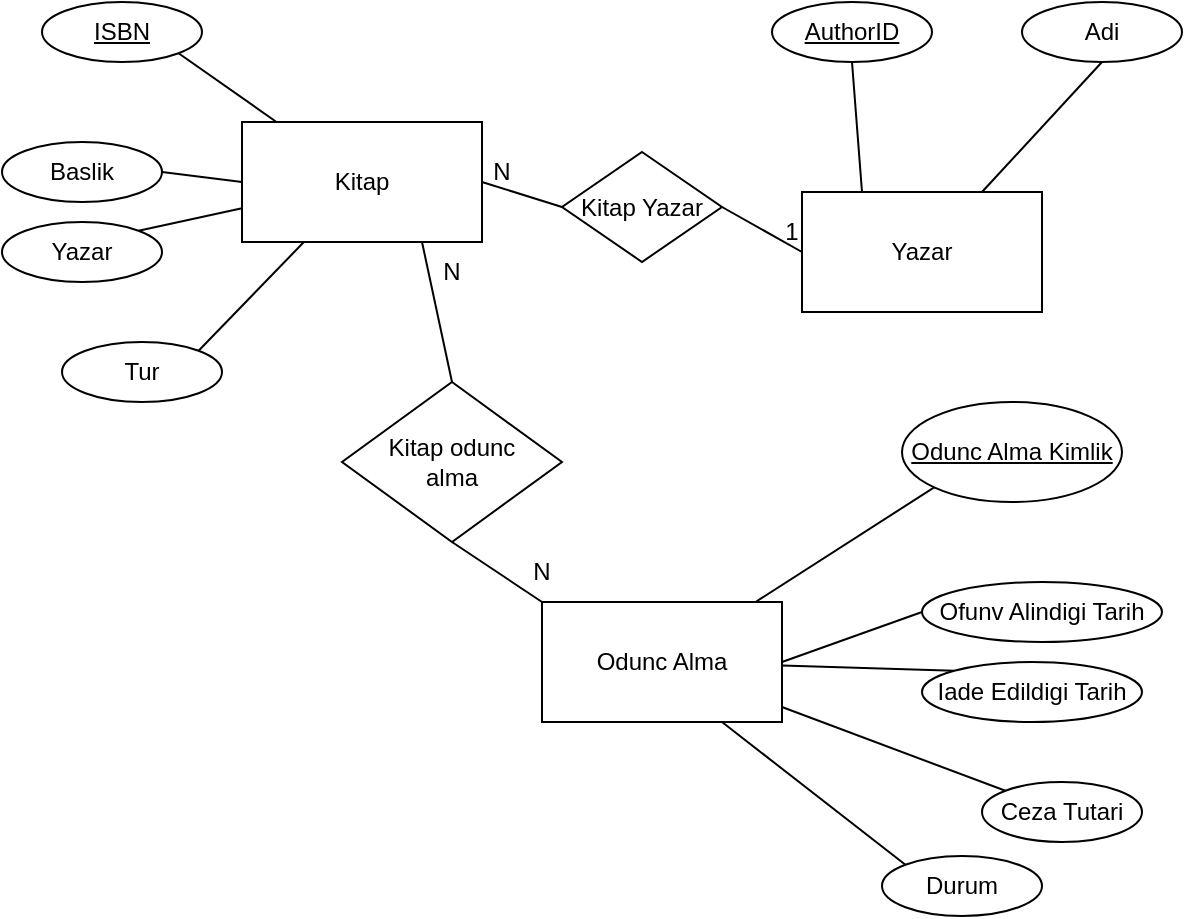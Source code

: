 <mxfile version="24.0.4" type="device">
  <diagram name="Page-1" id="6LWX0UeYfgnCdg5eFKYm">
    <mxGraphModel dx="1154" dy="611" grid="1" gridSize="10" guides="1" tooltips="1" connect="1" arrows="1" fold="1" page="1" pageScale="1" pageWidth="850" pageHeight="1100" math="0" shadow="0">
      <root>
        <mxCell id="0" />
        <mxCell id="1" parent="0" />
        <mxCell id="8QXJeh2JSXmlyYFX5v0f-2" value="&lt;u&gt;AuthorID&lt;/u&gt;" style="ellipse;whiteSpace=wrap;html=1;" vertex="1" parent="1">
          <mxGeometry x="385" y="190" width="80" height="30" as="geometry" />
        </mxCell>
        <mxCell id="8QXJeh2JSXmlyYFX5v0f-3" value="Kitap" style="rounded=0;whiteSpace=wrap;html=1;" vertex="1" parent="1">
          <mxGeometry x="120" y="250" width="120" height="60" as="geometry" />
        </mxCell>
        <mxCell id="8QXJeh2JSXmlyYFX5v0f-4" value="Yazar" style="rounded=0;whiteSpace=wrap;html=1;" vertex="1" parent="1">
          <mxGeometry x="400" y="285" width="120" height="60" as="geometry" />
        </mxCell>
        <mxCell id="8QXJeh2JSXmlyYFX5v0f-6" value="Yazar" style="ellipse;whiteSpace=wrap;html=1;" vertex="1" parent="1">
          <mxGeometry y="300" width="80" height="30" as="geometry" />
        </mxCell>
        <mxCell id="8QXJeh2JSXmlyYFX5v0f-7" value="Baslik" style="ellipse;whiteSpace=wrap;html=1;" vertex="1" parent="1">
          <mxGeometry y="260" width="80" height="30" as="geometry" />
        </mxCell>
        <mxCell id="8QXJeh2JSXmlyYFX5v0f-8" value="&lt;u&gt;ISBN&lt;/u&gt;" style="ellipse;whiteSpace=wrap;html=1;" vertex="1" parent="1">
          <mxGeometry x="20" y="190" width="80" height="30" as="geometry" />
        </mxCell>
        <mxCell id="8QXJeh2JSXmlyYFX5v0f-9" value="Tur" style="ellipse;whiteSpace=wrap;html=1;" vertex="1" parent="1">
          <mxGeometry x="30" y="360" width="80" height="30" as="geometry" />
        </mxCell>
        <mxCell id="8QXJeh2JSXmlyYFX5v0f-10" value="Adi" style="ellipse;whiteSpace=wrap;html=1;" vertex="1" parent="1">
          <mxGeometry x="510" y="190" width="80" height="30" as="geometry" />
        </mxCell>
        <mxCell id="8QXJeh2JSXmlyYFX5v0f-18" value="" style="endArrow=none;html=1;rounded=0;entryX=1;entryY=1;entryDx=0;entryDy=0;" edge="1" parent="1" source="8QXJeh2JSXmlyYFX5v0f-3" target="8QXJeh2JSXmlyYFX5v0f-8">
          <mxGeometry width="50" height="50" relative="1" as="geometry">
            <mxPoint x="100" y="260" as="sourcePoint" />
            <mxPoint x="150" y="210" as="targetPoint" />
          </mxGeometry>
        </mxCell>
        <mxCell id="8QXJeh2JSXmlyYFX5v0f-20" value="" style="endArrow=none;html=1;rounded=0;entryX=0;entryY=0.5;entryDx=0;entryDy=0;exitX=1;exitY=0.5;exitDx=0;exitDy=0;" edge="1" parent="1" source="8QXJeh2JSXmlyYFX5v0f-7" target="8QXJeh2JSXmlyYFX5v0f-3">
          <mxGeometry width="50" height="50" relative="1" as="geometry">
            <mxPoint x="90" y="290" as="sourcePoint" />
            <mxPoint x="130" y="345" as="targetPoint" />
          </mxGeometry>
        </mxCell>
        <mxCell id="8QXJeh2JSXmlyYFX5v0f-21" value="" style="endArrow=none;html=1;rounded=0;exitX=1;exitY=0;exitDx=0;exitDy=0;" edge="1" parent="1" source="8QXJeh2JSXmlyYFX5v0f-6" target="8QXJeh2JSXmlyYFX5v0f-3">
          <mxGeometry width="50" height="50" relative="1" as="geometry">
            <mxPoint x="70" y="310" as="sourcePoint" />
            <mxPoint x="130" y="300" as="targetPoint" />
          </mxGeometry>
        </mxCell>
        <mxCell id="8QXJeh2JSXmlyYFX5v0f-22" value="" style="endArrow=none;html=1;rounded=0;exitX=1;exitY=0;exitDx=0;exitDy=0;" edge="1" parent="1" source="8QXJeh2JSXmlyYFX5v0f-9" target="8QXJeh2JSXmlyYFX5v0f-3">
          <mxGeometry width="50" height="50" relative="1" as="geometry">
            <mxPoint x="100" y="370" as="sourcePoint" />
            <mxPoint x="150" y="320" as="targetPoint" />
          </mxGeometry>
        </mxCell>
        <mxCell id="8QXJeh2JSXmlyYFX5v0f-43" value="Odunc Alma" style="rounded=0;whiteSpace=wrap;html=1;flipV=1;flipH=1;" vertex="1" parent="1">
          <mxGeometry x="270" y="490" width="120" height="60" as="geometry" />
        </mxCell>
        <mxCell id="8QXJeh2JSXmlyYFX5v0f-44" value="Iade Edildigi Tarih" style="ellipse;whiteSpace=wrap;html=1;flipV=1;flipH=1;" vertex="1" parent="1">
          <mxGeometry x="460" y="520" width="110" height="30" as="geometry" />
        </mxCell>
        <mxCell id="8QXJeh2JSXmlyYFX5v0f-45" value="Ofunv Alindigi Tarih" style="ellipse;whiteSpace=wrap;html=1;flipV=1;flipH=1;" vertex="1" parent="1">
          <mxGeometry x="460" y="480" width="120" height="30" as="geometry" />
        </mxCell>
        <mxCell id="8QXJeh2JSXmlyYFX5v0f-46" value="&lt;u&gt;Odunc Alma Kimlik&lt;/u&gt;" style="ellipse;whiteSpace=wrap;html=1;flipV=1;flipH=1;" vertex="1" parent="1">
          <mxGeometry x="450" y="390" width="110" height="50" as="geometry" />
        </mxCell>
        <mxCell id="8QXJeh2JSXmlyYFX5v0f-47" value="Ceza Tutari" style="ellipse;whiteSpace=wrap;html=1;flipV=1;flipH=1;" vertex="1" parent="1">
          <mxGeometry x="490" y="580" width="80" height="30" as="geometry" />
        </mxCell>
        <mxCell id="8QXJeh2JSXmlyYFX5v0f-48" value="" style="endArrow=none;html=1;rounded=0;entryX=0;entryY=1;entryDx=0;entryDy=0;" edge="1" parent="1" source="8QXJeh2JSXmlyYFX5v0f-43" target="8QXJeh2JSXmlyYFX5v0f-46">
          <mxGeometry width="50" height="50" relative="1" as="geometry">
            <mxPoint x="276.726" y="445.345" as="sourcePoint" />
            <mxPoint x="226.726" y="495.345" as="targetPoint" />
          </mxGeometry>
        </mxCell>
        <mxCell id="8QXJeh2JSXmlyYFX5v0f-49" value="" style="endArrow=none;html=1;rounded=0;entryX=1;entryY=0.5;entryDx=0;entryDy=0;exitX=0;exitY=0.5;exitDx=0;exitDy=0;" edge="1" parent="1" source="8QXJeh2JSXmlyYFX5v0f-45" target="8QXJeh2JSXmlyYFX5v0f-43">
          <mxGeometry width="50" height="50" relative="1" as="geometry">
            <mxPoint x="260" y="505" as="sourcePoint" />
            <mxPoint x="220" y="450" as="targetPoint" />
          </mxGeometry>
        </mxCell>
        <mxCell id="8QXJeh2JSXmlyYFX5v0f-50" value="" style="endArrow=none;html=1;rounded=0;exitX=0;exitY=0;exitDx=0;exitDy=0;" edge="1" parent="1" source="8QXJeh2JSXmlyYFX5v0f-44" target="8QXJeh2JSXmlyYFX5v0f-43">
          <mxGeometry width="50" height="50" relative="1" as="geometry">
            <mxPoint x="268.966" y="527.978" as="sourcePoint" />
            <mxPoint x="208.966" y="537.978" as="targetPoint" />
          </mxGeometry>
        </mxCell>
        <mxCell id="8QXJeh2JSXmlyYFX5v0f-51" value="" style="endArrow=none;html=1;rounded=0;exitX=0;exitY=0;exitDx=0;exitDy=0;" edge="1" parent="1" source="8QXJeh2JSXmlyYFX5v0f-47" target="8QXJeh2JSXmlyYFX5v0f-43">
          <mxGeometry width="50" height="50" relative="1" as="geometry">
            <mxPoint x="300.249" y="544.655" as="sourcePoint" />
            <mxPoint x="250.249" y="594.655" as="targetPoint" />
          </mxGeometry>
        </mxCell>
        <mxCell id="8QXJeh2JSXmlyYFX5v0f-56" value="Durum" style="ellipse;whiteSpace=wrap;html=1;flipV=1;flipH=1;" vertex="1" parent="1">
          <mxGeometry x="440" y="617" width="80" height="30" as="geometry" />
        </mxCell>
        <mxCell id="8QXJeh2JSXmlyYFX5v0f-57" value="" style="endArrow=none;html=1;rounded=0;exitX=0;exitY=0;exitDx=0;exitDy=0;entryX=0.75;entryY=1;entryDx=0;entryDy=0;" edge="1" parent="1" source="8QXJeh2JSXmlyYFX5v0f-56" target="8QXJeh2JSXmlyYFX5v0f-43">
          <mxGeometry width="50" height="50" relative="1" as="geometry">
            <mxPoint x="250.249" y="581.655" as="sourcePoint" />
            <mxPoint x="340" y="580" as="targetPoint" />
          </mxGeometry>
        </mxCell>
        <mxCell id="8QXJeh2JSXmlyYFX5v0f-58" value="" style="endArrow=none;html=1;rounded=0;entryX=0.5;entryY=1;entryDx=0;entryDy=0;exitX=0.25;exitY=0;exitDx=0;exitDy=0;" edge="1" parent="1" source="8QXJeh2JSXmlyYFX5v0f-4" target="8QXJeh2JSXmlyYFX5v0f-2">
          <mxGeometry width="50" height="50" relative="1" as="geometry">
            <mxPoint x="410" y="330" as="sourcePoint" />
            <mxPoint x="460" y="280" as="targetPoint" />
          </mxGeometry>
        </mxCell>
        <mxCell id="8QXJeh2JSXmlyYFX5v0f-59" value="" style="endArrow=none;html=1;rounded=0;entryX=0.5;entryY=1;entryDx=0;entryDy=0;exitX=0.75;exitY=0;exitDx=0;exitDy=0;" edge="1" parent="1" source="8QXJeh2JSXmlyYFX5v0f-4" target="8QXJeh2JSXmlyYFX5v0f-10">
          <mxGeometry width="50" height="50" relative="1" as="geometry">
            <mxPoint x="440" y="295" as="sourcePoint" />
            <mxPoint x="435" y="230" as="targetPoint" />
          </mxGeometry>
        </mxCell>
        <mxCell id="8QXJeh2JSXmlyYFX5v0f-60" value="Kitap Yazar" style="rhombus;whiteSpace=wrap;html=1;" vertex="1" parent="1">
          <mxGeometry x="280" y="265" width="80" height="55" as="geometry" />
        </mxCell>
        <mxCell id="8QXJeh2JSXmlyYFX5v0f-61" value="" style="endArrow=none;html=1;rounded=0;entryX=0;entryY=0.5;entryDx=0;entryDy=0;exitX=1;exitY=0.5;exitDx=0;exitDy=0;" edge="1" parent="1" source="8QXJeh2JSXmlyYFX5v0f-3" target="8QXJeh2JSXmlyYFX5v0f-60">
          <mxGeometry width="50" height="50" relative="1" as="geometry">
            <mxPoint x="90" y="310" as="sourcePoint" />
            <mxPoint x="140" y="260" as="targetPoint" />
          </mxGeometry>
        </mxCell>
        <mxCell id="8QXJeh2JSXmlyYFX5v0f-62" value="" style="endArrow=none;html=1;rounded=0;entryX=0;entryY=0.5;entryDx=0;entryDy=0;exitX=1;exitY=0.5;exitDx=0;exitDy=0;" edge="1" parent="1" source="8QXJeh2JSXmlyYFX5v0f-60" target="8QXJeh2JSXmlyYFX5v0f-4">
          <mxGeometry width="50" height="50" relative="1" as="geometry">
            <mxPoint x="90" y="310" as="sourcePoint" />
            <mxPoint x="140" y="260" as="targetPoint" />
          </mxGeometry>
        </mxCell>
        <mxCell id="8QXJeh2JSXmlyYFX5v0f-63" value="N" style="text;html=1;align=center;verticalAlign=middle;whiteSpace=wrap;rounded=0;" vertex="1" parent="1">
          <mxGeometry x="240" y="270" width="20" height="10" as="geometry" />
        </mxCell>
        <mxCell id="8QXJeh2JSXmlyYFX5v0f-64" value="1" style="text;html=1;align=center;verticalAlign=middle;whiteSpace=wrap;rounded=0;" vertex="1" parent="1">
          <mxGeometry x="365" y="290" width="60" height="30" as="geometry" />
        </mxCell>
        <mxCell id="8QXJeh2JSXmlyYFX5v0f-65" value="Kitap odunc&lt;div&gt;alma&lt;/div&gt;" style="rhombus;whiteSpace=wrap;html=1;" vertex="1" parent="1">
          <mxGeometry x="170" y="380" width="110" height="80" as="geometry" />
        </mxCell>
        <mxCell id="8QXJeh2JSXmlyYFX5v0f-66" value="" style="endArrow=none;html=1;rounded=0;entryX=0.75;entryY=1;entryDx=0;entryDy=0;exitX=0.5;exitY=0;exitDx=0;exitDy=0;" edge="1" parent="1" source="8QXJeh2JSXmlyYFX5v0f-65" target="8QXJeh2JSXmlyYFX5v0f-3">
          <mxGeometry width="50" height="50" relative="1" as="geometry">
            <mxPoint x="150" y="380" as="sourcePoint" />
            <mxPoint x="200" y="330" as="targetPoint" />
          </mxGeometry>
        </mxCell>
        <mxCell id="8QXJeh2JSXmlyYFX5v0f-67" value="" style="endArrow=none;html=1;rounded=0;entryX=0;entryY=0;entryDx=0;entryDy=0;exitX=0.5;exitY=1;exitDx=0;exitDy=0;" edge="1" parent="1" source="8QXJeh2JSXmlyYFX5v0f-65" target="8QXJeh2JSXmlyYFX5v0f-43">
          <mxGeometry width="50" height="50" relative="1" as="geometry">
            <mxPoint x="235" y="390" as="sourcePoint" />
            <mxPoint x="220" y="320" as="targetPoint" />
          </mxGeometry>
        </mxCell>
        <mxCell id="8QXJeh2JSXmlyYFX5v0f-68" value="N" style="text;html=1;align=center;verticalAlign=middle;whiteSpace=wrap;rounded=0;" vertex="1" parent="1">
          <mxGeometry x="215" y="320" width="20" height="10" as="geometry" />
        </mxCell>
        <mxCell id="8QXJeh2JSXmlyYFX5v0f-69" value="N" style="text;html=1;align=center;verticalAlign=middle;whiteSpace=wrap;rounded=0;" vertex="1" parent="1">
          <mxGeometry x="260" y="470" width="20" height="10" as="geometry" />
        </mxCell>
      </root>
    </mxGraphModel>
  </diagram>
</mxfile>

